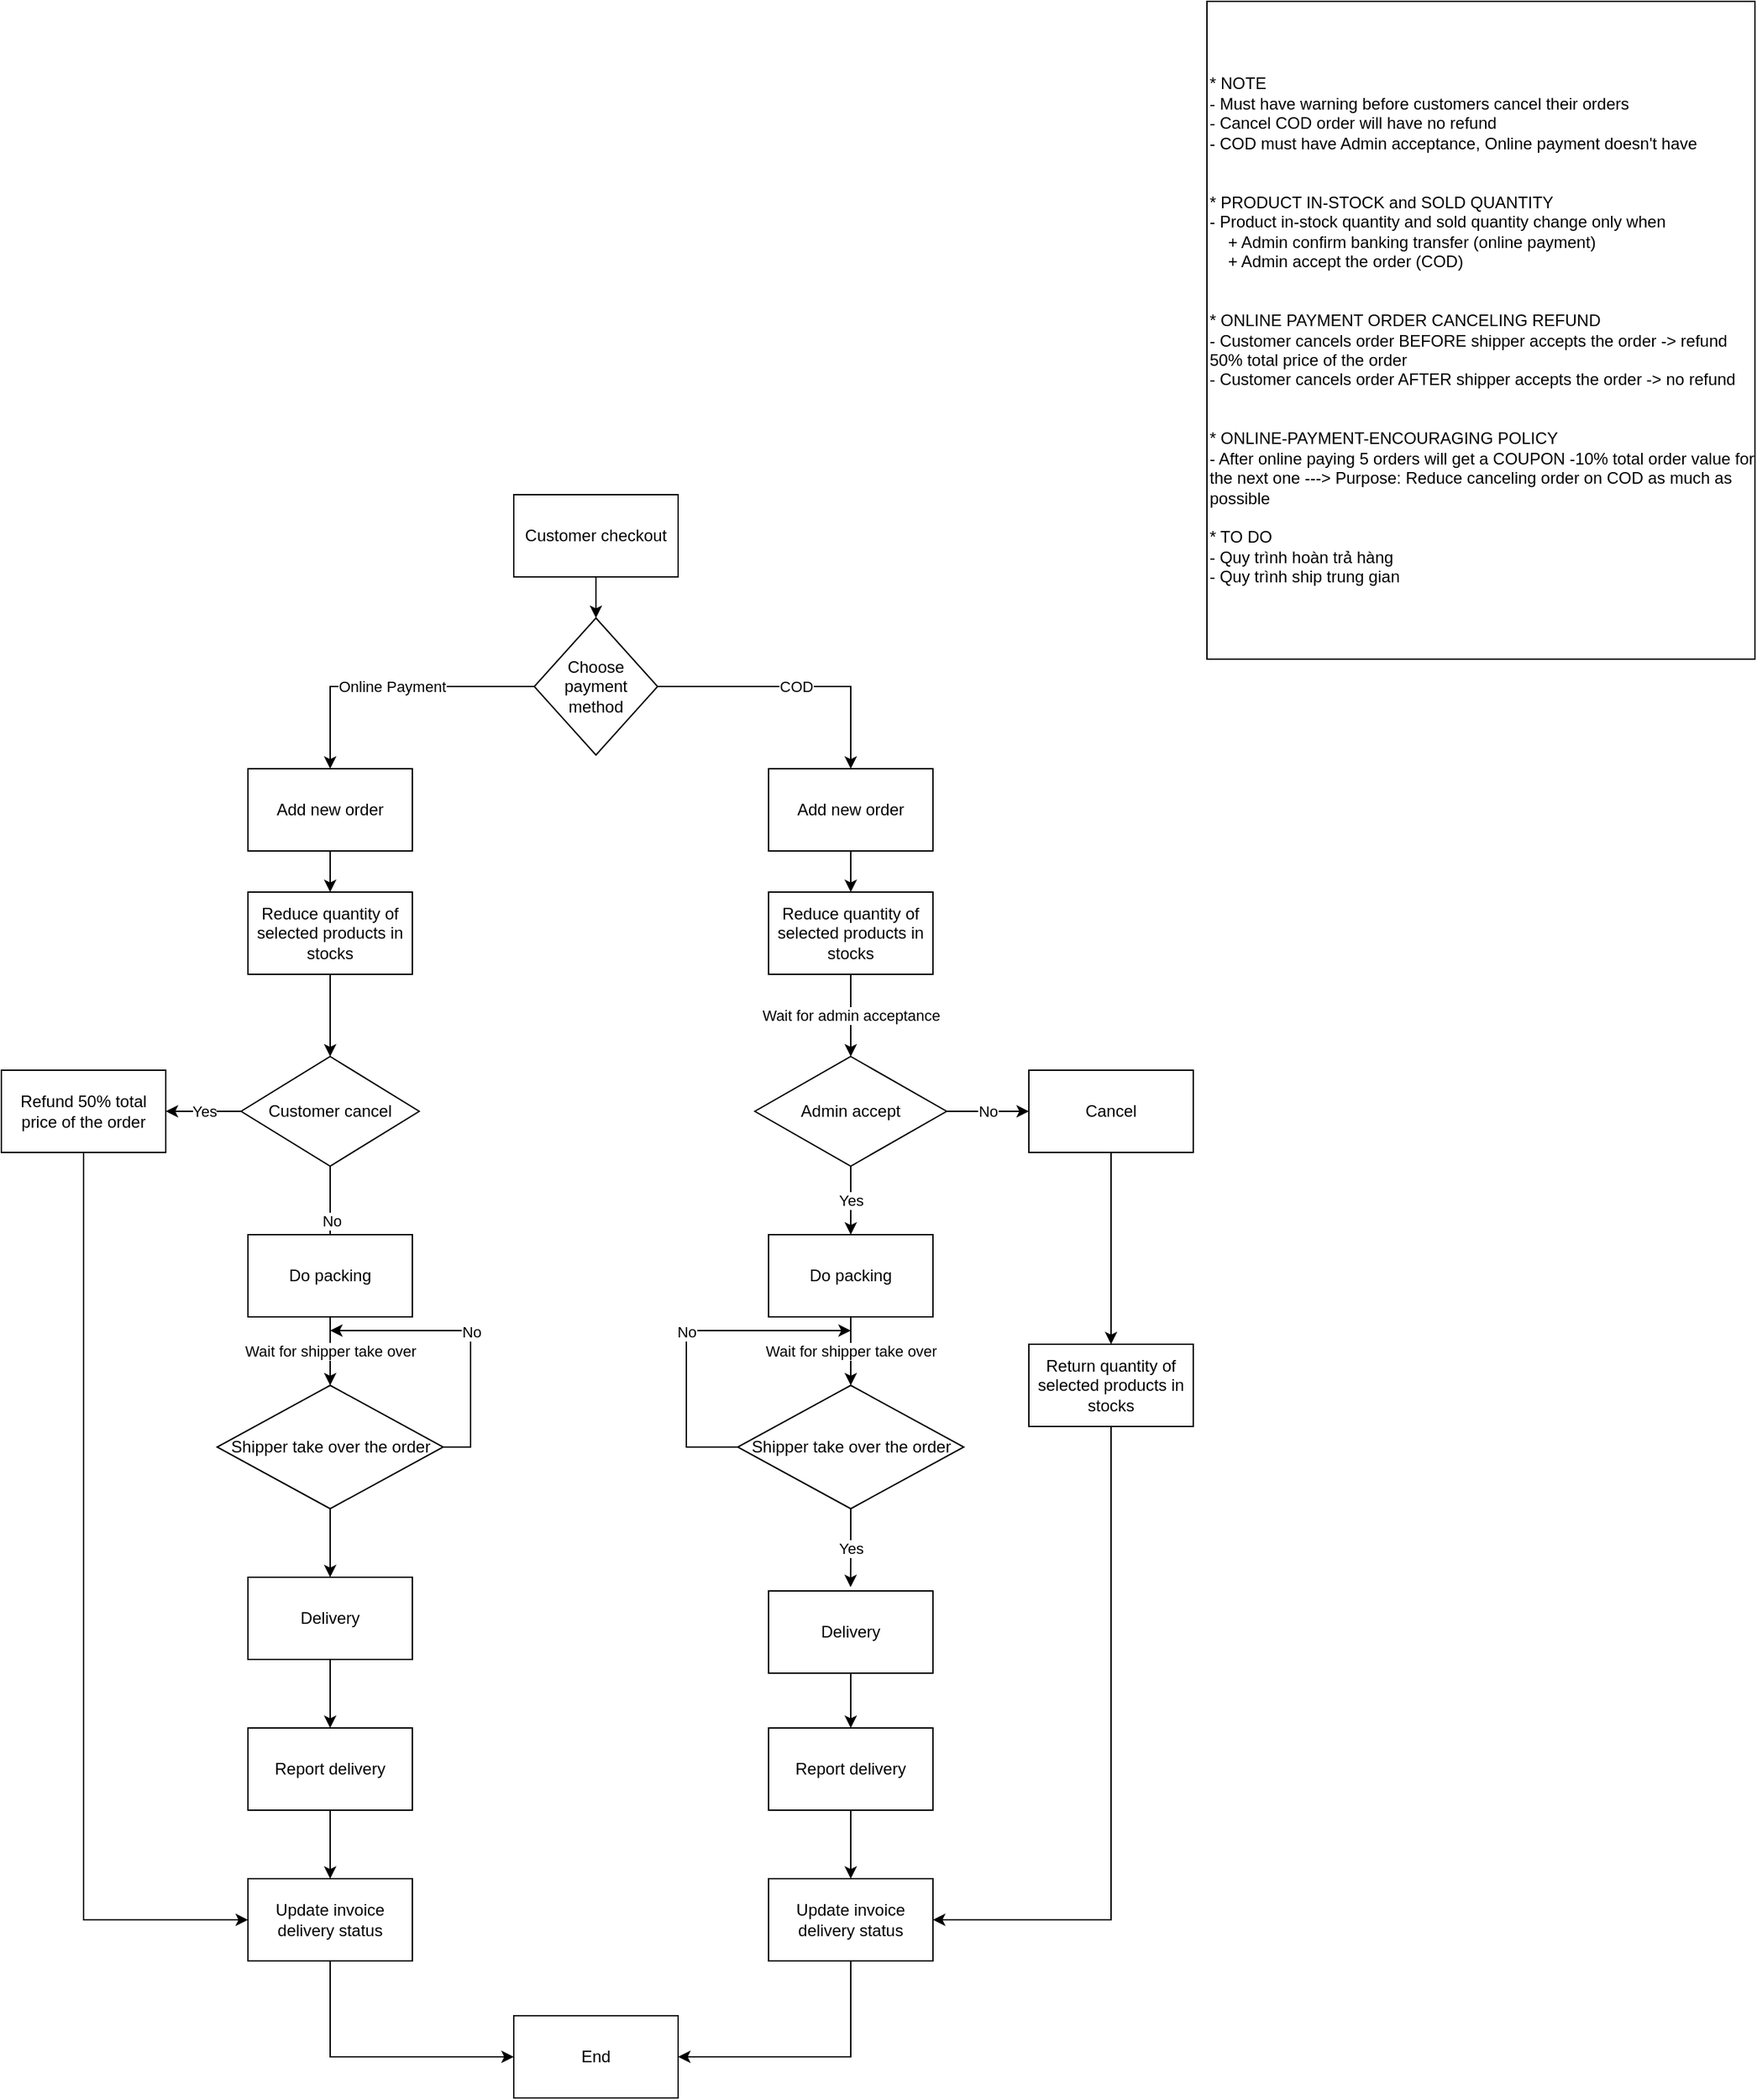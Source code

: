 <mxfile version="21.6.6" type="device">
  <diagram id="C5RBs43oDa-KdzZeNtuy" name="Page-1">
    <mxGraphModel dx="1360" dy="1408" grid="1" gridSize="10" guides="1" tooltips="1" connect="1" arrows="1" fold="1" page="1" pageScale="1" pageWidth="827" pageHeight="1169" math="0" shadow="0">
      <root>
        <mxCell id="WIyWlLk6GJQsqaUBKTNV-0" />
        <mxCell id="WIyWlLk6GJQsqaUBKTNV-1" parent="WIyWlLk6GJQsqaUBKTNV-0" />
        <mxCell id="xdDeYHwy-w81iJUMTwct-5" style="edgeStyle=orthogonalEdgeStyle;rounded=0;orthogonalLoop=1;jettySize=auto;html=1;exitX=0.5;exitY=1;exitDx=0;exitDy=0;" parent="WIyWlLk6GJQsqaUBKTNV-1" source="xdDeYHwy-w81iJUMTwct-0" target="xdDeYHwy-w81iJUMTwct-2" edge="1">
          <mxGeometry relative="1" as="geometry" />
        </mxCell>
        <mxCell id="xdDeYHwy-w81iJUMTwct-0" value="Customer checkout" style="rounded=0;whiteSpace=wrap;html=1;" parent="WIyWlLk6GJQsqaUBKTNV-1" vertex="1">
          <mxGeometry x="354" y="40" width="120" height="60" as="geometry" />
        </mxCell>
        <mxCell id="xdDeYHwy-w81iJUMTwct-6" value="COD" style="edgeStyle=orthogonalEdgeStyle;rounded=0;orthogonalLoop=1;jettySize=auto;html=1;entryX=0.5;entryY=0;entryDx=0;entryDy=0;" parent="WIyWlLk6GJQsqaUBKTNV-1" source="xdDeYHwy-w81iJUMTwct-2" target="xdDeYHwy-w81iJUMTwct-3" edge="1">
          <mxGeometry relative="1" as="geometry" />
        </mxCell>
        <mxCell id="xdDeYHwy-w81iJUMTwct-7" value="Online Payment" style="edgeStyle=orthogonalEdgeStyle;rounded=0;orthogonalLoop=1;jettySize=auto;html=1;entryX=0.5;entryY=0;entryDx=0;entryDy=0;" parent="WIyWlLk6GJQsqaUBKTNV-1" source="xdDeYHwy-w81iJUMTwct-2" target="xdDeYHwy-w81iJUMTwct-4" edge="1">
          <mxGeometry relative="1" as="geometry" />
        </mxCell>
        <mxCell id="xdDeYHwy-w81iJUMTwct-2" value="Choose payment method" style="rhombus;whiteSpace=wrap;html=1;" parent="WIyWlLk6GJQsqaUBKTNV-1" vertex="1">
          <mxGeometry x="369" y="130" width="90" height="100" as="geometry" />
        </mxCell>
        <mxCell id="xdDeYHwy-w81iJUMTwct-12" value="Wait for admin acceptance" style="edgeStyle=orthogonalEdgeStyle;rounded=0;orthogonalLoop=1;jettySize=auto;html=1;entryX=0.5;entryY=0;entryDx=0;entryDy=0;exitX=0.5;exitY=1;exitDx=0;exitDy=0;" parent="WIyWlLk6GJQsqaUBKTNV-1" source="xdDeYHwy-w81iJUMTwct-18" target="xdDeYHwy-w81iJUMTwct-13" edge="1">
          <mxGeometry relative="1" as="geometry">
            <mxPoint x="600" y="370" as="targetPoint" />
          </mxGeometry>
        </mxCell>
        <mxCell id="xdDeYHwy-w81iJUMTwct-19" style="edgeStyle=orthogonalEdgeStyle;rounded=0;orthogonalLoop=1;jettySize=auto;html=1;entryX=0.5;entryY=0;entryDx=0;entryDy=0;" parent="WIyWlLk6GJQsqaUBKTNV-1" source="xdDeYHwy-w81iJUMTwct-3" target="xdDeYHwy-w81iJUMTwct-18" edge="1">
          <mxGeometry relative="1" as="geometry" />
        </mxCell>
        <mxCell id="xdDeYHwy-w81iJUMTwct-3" value="Add new order" style="rounded=0;whiteSpace=wrap;html=1;" parent="WIyWlLk6GJQsqaUBKTNV-1" vertex="1">
          <mxGeometry x="540" y="240" width="120" height="60" as="geometry" />
        </mxCell>
        <mxCell id="xdDeYHwy-w81iJUMTwct-41" style="edgeStyle=orthogonalEdgeStyle;rounded=0;orthogonalLoop=1;jettySize=auto;html=1;" parent="WIyWlLk6GJQsqaUBKTNV-1" source="xdDeYHwy-w81iJUMTwct-4" target="xdDeYHwy-w81iJUMTwct-40" edge="1">
          <mxGeometry relative="1" as="geometry" />
        </mxCell>
        <mxCell id="xdDeYHwy-w81iJUMTwct-4" value="Add new order" style="rounded=0;whiteSpace=wrap;html=1;" parent="WIyWlLk6GJQsqaUBKTNV-1" vertex="1">
          <mxGeometry x="160" y="240" width="120" height="60" as="geometry" />
        </mxCell>
        <mxCell id="xdDeYHwy-w81iJUMTwct-16" value="Yes" style="edgeStyle=orthogonalEdgeStyle;rounded=0;orthogonalLoop=1;jettySize=auto;html=1;entryX=0.5;entryY=0;entryDx=0;entryDy=0;" parent="WIyWlLk6GJQsqaUBKTNV-1" source="xdDeYHwy-w81iJUMTwct-13" target="xdDeYHwy-w81iJUMTwct-15" edge="1">
          <mxGeometry relative="1" as="geometry" />
        </mxCell>
        <mxCell id="xdDeYHwy-w81iJUMTwct-21" value="No" style="edgeStyle=orthogonalEdgeStyle;rounded=0;orthogonalLoop=1;jettySize=auto;html=1;entryX=0;entryY=0.5;entryDx=0;entryDy=0;" parent="WIyWlLk6GJQsqaUBKTNV-1" source="xdDeYHwy-w81iJUMTwct-13" target="xdDeYHwy-w81iJUMTwct-17" edge="1">
          <mxGeometry relative="1" as="geometry" />
        </mxCell>
        <mxCell id="xdDeYHwy-w81iJUMTwct-13" value="Admin accept" style="rhombus;whiteSpace=wrap;html=1;" parent="WIyWlLk6GJQsqaUBKTNV-1" vertex="1">
          <mxGeometry x="530" y="450" width="140" height="80" as="geometry" />
        </mxCell>
        <mxCell id="xdDeYHwy-w81iJUMTwct-26" value="Wait for shipper take over" style="edgeStyle=orthogonalEdgeStyle;rounded=0;orthogonalLoop=1;jettySize=auto;html=1;entryX=0.5;entryY=0;entryDx=0;entryDy=0;" parent="WIyWlLk6GJQsqaUBKTNV-1" source="xdDeYHwy-w81iJUMTwct-15" target="xdDeYHwy-w81iJUMTwct-25" edge="1">
          <mxGeometry relative="1" as="geometry" />
        </mxCell>
        <mxCell id="xdDeYHwy-w81iJUMTwct-15" value="Do packing" style="rounded=0;whiteSpace=wrap;html=1;" parent="WIyWlLk6GJQsqaUBKTNV-1" vertex="1">
          <mxGeometry x="540" y="580" width="120" height="60" as="geometry" />
        </mxCell>
        <mxCell id="vUnJTHEpOEOCd5yAdOco-1" style="edgeStyle=orthogonalEdgeStyle;rounded=0;orthogonalLoop=1;jettySize=auto;html=1;entryX=0.5;entryY=0;entryDx=0;entryDy=0;" parent="WIyWlLk6GJQsqaUBKTNV-1" source="xdDeYHwy-w81iJUMTwct-17" target="xdDeYHwy-w81iJUMTwct-20" edge="1">
          <mxGeometry relative="1" as="geometry" />
        </mxCell>
        <mxCell id="xdDeYHwy-w81iJUMTwct-17" value="Cancel" style="rounded=0;whiteSpace=wrap;html=1;" parent="WIyWlLk6GJQsqaUBKTNV-1" vertex="1">
          <mxGeometry x="730" y="460" width="120" height="60" as="geometry" />
        </mxCell>
        <mxCell id="xdDeYHwy-w81iJUMTwct-18" value="Reduce quantity of selected products in stocks" style="rounded=0;whiteSpace=wrap;html=1;" parent="WIyWlLk6GJQsqaUBKTNV-1" vertex="1">
          <mxGeometry x="540" y="330" width="120" height="60" as="geometry" />
        </mxCell>
        <mxCell id="xdDeYHwy-w81iJUMTwct-39" style="edgeStyle=orthogonalEdgeStyle;rounded=0;orthogonalLoop=1;jettySize=auto;html=1;entryX=1;entryY=0.5;entryDx=0;entryDy=0;exitX=0.5;exitY=1;exitDx=0;exitDy=0;" parent="WIyWlLk6GJQsqaUBKTNV-1" source="xdDeYHwy-w81iJUMTwct-20" target="xdDeYHwy-w81iJUMTwct-36" edge="1">
          <mxGeometry relative="1" as="geometry">
            <Array as="points">
              <mxPoint x="790" y="1080" />
            </Array>
          </mxGeometry>
        </mxCell>
        <mxCell id="xdDeYHwy-w81iJUMTwct-20" value="Return quantity of selected products in stocks" style="rounded=0;whiteSpace=wrap;html=1;" parent="WIyWlLk6GJQsqaUBKTNV-1" vertex="1">
          <mxGeometry x="730" y="660" width="120" height="60" as="geometry" />
        </mxCell>
        <mxCell id="xdDeYHwy-w81iJUMTwct-23" value="&lt;div align=&quot;left&quot;&gt;* NOTE&lt;/div&gt;&lt;div align=&quot;left&quot;&gt;- Must have warning before customers cancel their orders&lt;/div&gt;&lt;div align=&quot;left&quot;&gt;- Cancel COD order will have no refund&lt;br&gt;&lt;/div&gt;&lt;div align=&quot;left&quot;&gt;- COD must have Admin acceptance, Online payment doesn&#39;t have&lt;/div&gt;&lt;div align=&quot;left&quot;&gt;&lt;br&gt;&lt;/div&gt;&lt;div align=&quot;left&quot;&gt;&lt;br&gt;&lt;/div&gt;&lt;div align=&quot;left&quot;&gt;* PRODUCT IN-STOCK and SOLD QUANTITY&lt;/div&gt;&lt;div align=&quot;left&quot;&gt;- Product in-stock quantity and sold quantity change only when &lt;br&gt;&lt;/div&gt;&lt;div align=&quot;left&quot;&gt;&lt;span style=&quot;&quot;&gt;&lt;span style=&quot;white-space: pre;&quot;&gt;&amp;nbsp;&amp;nbsp;&amp;nbsp;&amp;nbsp;&lt;/span&gt;&lt;/span&gt;+ Admin confirm banking transfer (online payment)&lt;/div&gt;&lt;div align=&quot;left&quot;&gt;&lt;span style=&quot;white-space: pre;&quot;&gt;    + Admin accept the order (COD) &#x9;&lt;/span&gt;&lt;br&gt;&lt;/div&gt;&lt;div align=&quot;left&quot;&gt;&lt;br&gt;&lt;/div&gt;&lt;div align=&quot;left&quot;&gt;&lt;br&gt;&lt;/div&gt;&lt;div align=&quot;left&quot;&gt;* ONLINE PAYMENT ORDER CANCELING REFUND&lt;br&gt;&lt;/div&gt;&lt;div align=&quot;left&quot;&gt;- Customer cancels order BEFORE shipper accepts the order -&amp;gt; refund 50% total price of the order&lt;br&gt;&lt;/div&gt;&lt;div align=&quot;left&quot;&gt;- Customer cancels order AFTER shipper accepts the order -&amp;gt; no refund&lt;/div&gt;&lt;div align=&quot;left&quot;&gt;&lt;br&gt;&lt;/div&gt;&lt;div align=&quot;left&quot;&gt;&lt;br&gt;&lt;/div&gt;&lt;div align=&quot;left&quot;&gt;* ONLINE-PAYMENT-ENCOURAGING POLICY&lt;/div&gt;&lt;div align=&quot;left&quot;&gt;- After online paying 5 orders will get a COUPON -10% total order value for the next one ---&amp;gt; Purpose: Reduce canceling order on COD as much as possible&lt;br&gt;&lt;/div&gt;&lt;div&gt;&lt;br&gt;&lt;/div&gt;&lt;div&gt;* TO DO&lt;/div&gt;&lt;div&gt;- Quy trình hoàn trả hàng&lt;/div&gt;&lt;div&gt;- Quy trình ship trung gian&lt;br&gt;&lt;/div&gt;" style="rounded=0;whiteSpace=wrap;html=1;align=left;" parent="WIyWlLk6GJQsqaUBKTNV-1" vertex="1">
          <mxGeometry x="860" y="-320" width="400" height="480" as="geometry" />
        </mxCell>
        <mxCell id="xdDeYHwy-w81iJUMTwct-28" value="No" style="edgeStyle=orthogonalEdgeStyle;rounded=0;orthogonalLoop=1;jettySize=auto;html=1;exitX=0;exitY=0.5;exitDx=0;exitDy=0;" parent="WIyWlLk6GJQsqaUBKTNV-1" source="xdDeYHwy-w81iJUMTwct-25" edge="1">
          <mxGeometry relative="1" as="geometry">
            <mxPoint x="600" y="650" as="targetPoint" />
            <Array as="points">
              <mxPoint x="480" y="735" />
              <mxPoint x="480" y="650" />
            </Array>
          </mxGeometry>
        </mxCell>
        <mxCell id="xdDeYHwy-w81iJUMTwct-31" value="Yes" style="edgeStyle=orthogonalEdgeStyle;rounded=0;orthogonalLoop=1;jettySize=auto;html=1;entryX=0.499;entryY=-0.046;entryDx=0;entryDy=0;entryPerimeter=0;" parent="WIyWlLk6GJQsqaUBKTNV-1" source="xdDeYHwy-w81iJUMTwct-25" target="xdDeYHwy-w81iJUMTwct-34" edge="1">
          <mxGeometry relative="1" as="geometry">
            <mxPoint x="600" y="810" as="targetPoint" />
          </mxGeometry>
        </mxCell>
        <mxCell id="xdDeYHwy-w81iJUMTwct-25" value="Shipper take over the order" style="rhombus;whiteSpace=wrap;html=1;" parent="WIyWlLk6GJQsqaUBKTNV-1" vertex="1">
          <mxGeometry x="517.5" y="690" width="165" height="90" as="geometry" />
        </mxCell>
        <mxCell id="xdDeYHwy-w81iJUMTwct-32" value="End" style="rounded=0;whiteSpace=wrap;html=1;" parent="WIyWlLk6GJQsqaUBKTNV-1" vertex="1">
          <mxGeometry x="354" y="1150" width="120" height="60" as="geometry" />
        </mxCell>
        <mxCell id="xdDeYHwy-w81iJUMTwct-37" style="edgeStyle=orthogonalEdgeStyle;rounded=0;orthogonalLoop=1;jettySize=auto;html=1;entryX=0.5;entryY=0;entryDx=0;entryDy=0;" parent="WIyWlLk6GJQsqaUBKTNV-1" source="xdDeYHwy-w81iJUMTwct-33" target="xdDeYHwy-w81iJUMTwct-36" edge="1">
          <mxGeometry relative="1" as="geometry" />
        </mxCell>
        <mxCell id="xdDeYHwy-w81iJUMTwct-33" value="Report delivery" style="rounded=0;whiteSpace=wrap;html=1;" parent="WIyWlLk6GJQsqaUBKTNV-1" vertex="1">
          <mxGeometry x="540" y="940" width="120" height="60" as="geometry" />
        </mxCell>
        <mxCell id="xdDeYHwy-w81iJUMTwct-35" style="edgeStyle=orthogonalEdgeStyle;rounded=0;orthogonalLoop=1;jettySize=auto;html=1;entryX=0.5;entryY=0;entryDx=0;entryDy=0;" parent="WIyWlLk6GJQsqaUBKTNV-1" source="xdDeYHwy-w81iJUMTwct-34" target="xdDeYHwy-w81iJUMTwct-33" edge="1">
          <mxGeometry relative="1" as="geometry" />
        </mxCell>
        <mxCell id="xdDeYHwy-w81iJUMTwct-34" value="Delivery" style="rounded=0;whiteSpace=wrap;html=1;" parent="WIyWlLk6GJQsqaUBKTNV-1" vertex="1">
          <mxGeometry x="540" y="840" width="120" height="60" as="geometry" />
        </mxCell>
        <mxCell id="xdDeYHwy-w81iJUMTwct-38" style="edgeStyle=orthogonalEdgeStyle;rounded=0;orthogonalLoop=1;jettySize=auto;html=1;entryX=1;entryY=0.5;entryDx=0;entryDy=0;exitX=0.5;exitY=1;exitDx=0;exitDy=0;" parent="WIyWlLk6GJQsqaUBKTNV-1" source="xdDeYHwy-w81iJUMTwct-36" target="xdDeYHwy-w81iJUMTwct-32" edge="1">
          <mxGeometry relative="1" as="geometry" />
        </mxCell>
        <mxCell id="xdDeYHwy-w81iJUMTwct-36" value="Update invoice delivery status" style="rounded=0;whiteSpace=wrap;html=1;" parent="WIyWlLk6GJQsqaUBKTNV-1" vertex="1">
          <mxGeometry x="540" y="1050" width="120" height="60" as="geometry" />
        </mxCell>
        <mxCell id="xdDeYHwy-w81iJUMTwct-43" style="edgeStyle=orthogonalEdgeStyle;rounded=0;orthogonalLoop=1;jettySize=auto;html=1;entryX=0.5;entryY=0;entryDx=0;entryDy=0;" parent="WIyWlLk6GJQsqaUBKTNV-1" source="xdDeYHwy-w81iJUMTwct-40" target="xdDeYHwy-w81iJUMTwct-42" edge="1">
          <mxGeometry relative="1" as="geometry" />
        </mxCell>
        <mxCell id="xdDeYHwy-w81iJUMTwct-40" value="Reduce quantity of selected products in stocks" style="rounded=0;whiteSpace=wrap;html=1;" parent="WIyWlLk6GJQsqaUBKTNV-1" vertex="1">
          <mxGeometry x="160" y="330" width="120" height="60" as="geometry" />
        </mxCell>
        <mxCell id="xdDeYHwy-w81iJUMTwct-46" value="Yes" style="edgeStyle=orthogonalEdgeStyle;rounded=0;orthogonalLoop=1;jettySize=auto;html=1;entryX=1;entryY=0.5;entryDx=0;entryDy=0;" parent="WIyWlLk6GJQsqaUBKTNV-1" source="xdDeYHwy-w81iJUMTwct-42" target="xdDeYHwy-w81iJUMTwct-45" edge="1">
          <mxGeometry relative="1" as="geometry" />
        </mxCell>
        <mxCell id="xdDeYHwy-w81iJUMTwct-49" value="No" style="edgeStyle=orthogonalEdgeStyle;rounded=0;orthogonalLoop=1;jettySize=auto;html=1;entryX=0.5;entryY=0;entryDx=0;entryDy=0;" parent="WIyWlLk6GJQsqaUBKTNV-1" source="xdDeYHwy-w81iJUMTwct-42" edge="1">
          <mxGeometry relative="1" as="geometry">
            <mxPoint x="220" y="610" as="targetPoint" />
          </mxGeometry>
        </mxCell>
        <mxCell id="xdDeYHwy-w81iJUMTwct-42" value="Customer cancel" style="rhombus;whiteSpace=wrap;html=1;" parent="WIyWlLk6GJQsqaUBKTNV-1" vertex="1">
          <mxGeometry x="155" y="450" width="130" height="80" as="geometry" />
        </mxCell>
        <mxCell id="vUnJTHEpOEOCd5yAdOco-0" style="edgeStyle=orthogonalEdgeStyle;rounded=0;orthogonalLoop=1;jettySize=auto;html=1;entryX=0;entryY=0.5;entryDx=0;entryDy=0;" parent="WIyWlLk6GJQsqaUBKTNV-1" source="xdDeYHwy-w81iJUMTwct-45" target="xdDeYHwy-w81iJUMTwct-57" edge="1">
          <mxGeometry relative="1" as="geometry">
            <Array as="points">
              <mxPoint x="40" y="1080" />
            </Array>
          </mxGeometry>
        </mxCell>
        <mxCell id="xdDeYHwy-w81iJUMTwct-45" value="Refund 50% total price of the order" style="rounded=0;whiteSpace=wrap;html=1;" parent="WIyWlLk6GJQsqaUBKTNV-1" vertex="1">
          <mxGeometry x="-20" y="460" width="120" height="60" as="geometry" />
        </mxCell>
        <mxCell id="xdDeYHwy-w81iJUMTwct-52" value="Wait for shipper take over" style="edgeStyle=orthogonalEdgeStyle;rounded=0;orthogonalLoop=1;jettySize=auto;html=1;entryX=0.5;entryY=0;entryDx=0;entryDy=0;" parent="WIyWlLk6GJQsqaUBKTNV-1" source="xdDeYHwy-w81iJUMTwct-48" target="xdDeYHwy-w81iJUMTwct-51" edge="1">
          <mxGeometry relative="1" as="geometry" />
        </mxCell>
        <mxCell id="xdDeYHwy-w81iJUMTwct-48" value="Do packing" style="rounded=0;whiteSpace=wrap;html=1;" parent="WIyWlLk6GJQsqaUBKTNV-1" vertex="1">
          <mxGeometry x="160" y="580" width="120" height="60" as="geometry" />
        </mxCell>
        <mxCell id="xdDeYHwy-w81iJUMTwct-50" value="No" style="edgeStyle=orthogonalEdgeStyle;rounded=0;orthogonalLoop=1;jettySize=auto;html=1;exitX=1;exitY=0.5;exitDx=0;exitDy=0;" parent="WIyWlLk6GJQsqaUBKTNV-1" source="xdDeYHwy-w81iJUMTwct-51" edge="1">
          <mxGeometry relative="1" as="geometry">
            <mxPoint x="220" y="650" as="targetPoint" />
            <Array as="points">
              <mxPoint x="322.5" y="735" />
              <mxPoint x="322.5" y="650" />
            </Array>
          </mxGeometry>
        </mxCell>
        <mxCell id="xdDeYHwy-w81iJUMTwct-54" style="edgeStyle=orthogonalEdgeStyle;rounded=0;orthogonalLoop=1;jettySize=auto;html=1;entryX=0.5;entryY=0;entryDx=0;entryDy=0;" parent="WIyWlLk6GJQsqaUBKTNV-1" source="xdDeYHwy-w81iJUMTwct-51" target="xdDeYHwy-w81iJUMTwct-53" edge="1">
          <mxGeometry relative="1" as="geometry" />
        </mxCell>
        <mxCell id="xdDeYHwy-w81iJUMTwct-51" value="Shipper take over the order" style="rhombus;whiteSpace=wrap;html=1;" parent="WIyWlLk6GJQsqaUBKTNV-1" vertex="1">
          <mxGeometry x="137.5" y="690" width="165" height="90" as="geometry" />
        </mxCell>
        <mxCell id="xdDeYHwy-w81iJUMTwct-58" style="edgeStyle=orthogonalEdgeStyle;rounded=0;orthogonalLoop=1;jettySize=auto;html=1;entryX=0.5;entryY=0;entryDx=0;entryDy=0;" parent="WIyWlLk6GJQsqaUBKTNV-1" source="xdDeYHwy-w81iJUMTwct-53" target="xdDeYHwy-w81iJUMTwct-56" edge="1">
          <mxGeometry relative="1" as="geometry" />
        </mxCell>
        <mxCell id="xdDeYHwy-w81iJUMTwct-53" value="Delivery" style="rounded=0;whiteSpace=wrap;html=1;" parent="WIyWlLk6GJQsqaUBKTNV-1" vertex="1">
          <mxGeometry x="160" y="830" width="120" height="60" as="geometry" />
        </mxCell>
        <mxCell id="xdDeYHwy-w81iJUMTwct-55" style="edgeStyle=orthogonalEdgeStyle;rounded=0;orthogonalLoop=1;jettySize=auto;html=1;entryX=0.5;entryY=0;entryDx=0;entryDy=0;" parent="WIyWlLk6GJQsqaUBKTNV-1" source="xdDeYHwy-w81iJUMTwct-56" target="xdDeYHwy-w81iJUMTwct-57" edge="1">
          <mxGeometry relative="1" as="geometry" />
        </mxCell>
        <mxCell id="xdDeYHwy-w81iJUMTwct-56" value="Report delivery" style="rounded=0;whiteSpace=wrap;html=1;" parent="WIyWlLk6GJQsqaUBKTNV-1" vertex="1">
          <mxGeometry x="160" y="940" width="120" height="60" as="geometry" />
        </mxCell>
        <mxCell id="xdDeYHwy-w81iJUMTwct-59" style="edgeStyle=orthogonalEdgeStyle;rounded=0;orthogonalLoop=1;jettySize=auto;html=1;entryX=0;entryY=0.5;entryDx=0;entryDy=0;exitX=0.5;exitY=1;exitDx=0;exitDy=0;" parent="WIyWlLk6GJQsqaUBKTNV-1" source="xdDeYHwy-w81iJUMTwct-57" target="xdDeYHwy-w81iJUMTwct-32" edge="1">
          <mxGeometry relative="1" as="geometry" />
        </mxCell>
        <mxCell id="xdDeYHwy-w81iJUMTwct-57" value="Update invoice delivery status" style="rounded=0;whiteSpace=wrap;html=1;" parent="WIyWlLk6GJQsqaUBKTNV-1" vertex="1">
          <mxGeometry x="160" y="1050" width="120" height="60" as="geometry" />
        </mxCell>
      </root>
    </mxGraphModel>
  </diagram>
</mxfile>
